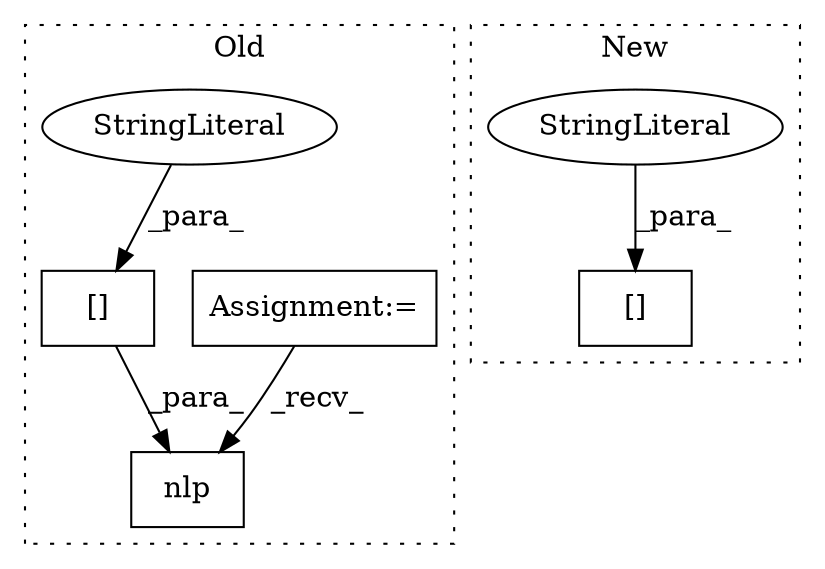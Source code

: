 digraph G {
subgraph cluster0 {
1 [label="nlp" a="32" s="2800,2816" l="4,1" shape="box"];
4 [label="[]" a="2" s="2804,2815" l="5,1" shape="box"];
5 [label="Assignment:=" a="7" s="2488" l="9" shape="box"];
6 [label="StringLiteral" a="45" s="2809" l="6" shape="ellipse"];
label = "Old";
style="dotted";
}
subgraph cluster1 {
2 [label="[]" a="2" s="2627,2645" l="5,1" shape="box"];
3 [label="StringLiteral" a="45" s="2632" l="13" shape="ellipse"];
label = "New";
style="dotted";
}
3 -> 2 [label="_para_"];
4 -> 1 [label="_para_"];
5 -> 1 [label="_recv_"];
6 -> 4 [label="_para_"];
}